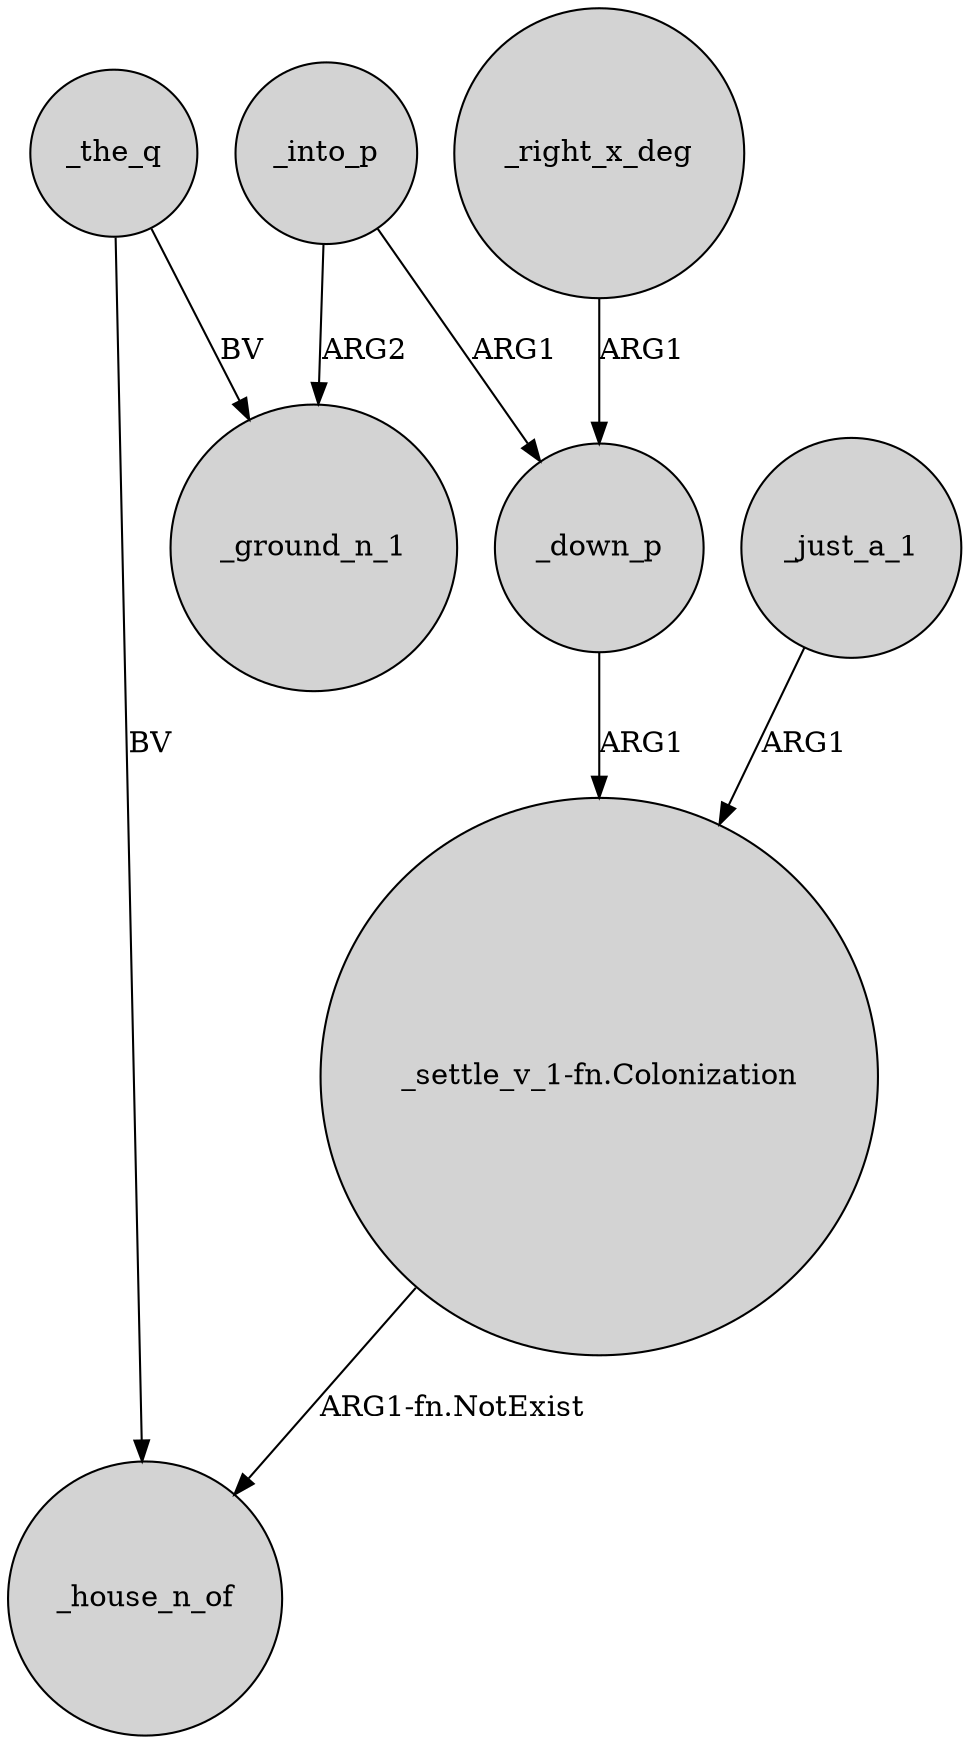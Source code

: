 digraph {
	node [shape=circle style=filled]
	_down_p -> "_settle_v_1-fn.Colonization" [label=ARG1]
	_just_a_1 -> "_settle_v_1-fn.Colonization" [label=ARG1]
	_the_q -> _house_n_of [label=BV]
	"_settle_v_1-fn.Colonization" -> _house_n_of [label="ARG1-fn.NotExist"]
	_into_p -> _down_p [label=ARG1]
	_right_x_deg -> _down_p [label=ARG1]
	_into_p -> _ground_n_1 [label=ARG2]
	_the_q -> _ground_n_1 [label=BV]
}
